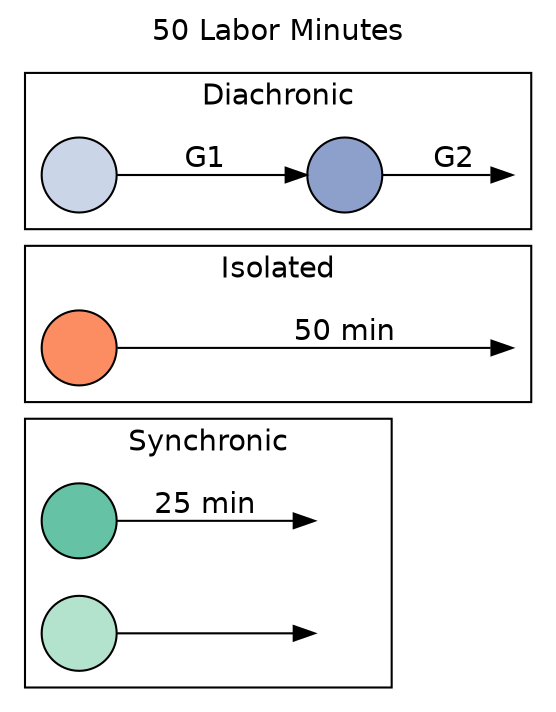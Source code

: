 digraph {
  rankdir=LR;
  label="50 Labor Minutes";
  labelloc=t;
  fontname=helvetica;
  // bgcolor=transparent;

  node[fontname=Helvetica; label=""; style=filled];
  edge[fontname=Helvetica];

  // Set cluster order (top to bottom) by initializing
  // nodes in each cluster starting from bottom to top
  s1, solo, d1;

  // Shapes are projects
  d1, d2, solo, s1, s2[shape=circle];

  // Colors are people
  s1[fillcolor="#66C2A5"];
  s2[fillcolor="#b3e2cd"];
  d1[fillcolor="#cbd5e8"];
  d2[fillcolor="#8DA0CB"];
  solo[fillcolor="#FC8D62"]

  // Invisible last nodes
  dinv1, soloinv1[style=invis, width=0];
  sinv1, sinv2[style=invis, width=0.4];

  subgraph cluster1 {
    label="Diachronic";
    d1 -> d2[label="G1"]
    d2 -> dinv1[label="G2"];
  }

  subgraph cluster2 {
    label="Isolated";
    solo -> soloinv1[minlen=2 label="50 min"];
  }

  subgraph cluster3 {
    label="Synchronic";
    s1 -> sinv1[label="25 min"];
    s2 -> sinv2;
  }

}
